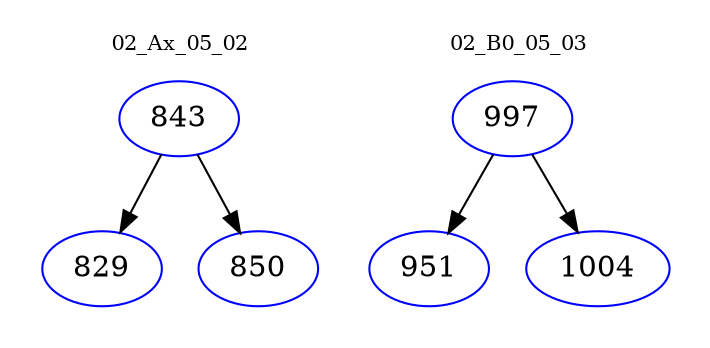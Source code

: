 digraph{
subgraph cluster_0 {
color = white
label = "02_Ax_05_02";
fontsize=10;
T0_843 [label="843", color="blue"]
T0_843 -> T0_829 [color="black"]
T0_829 [label="829", color="blue"]
T0_843 -> T0_850 [color="black"]
T0_850 [label="850", color="blue"]
}
subgraph cluster_1 {
color = white
label = "02_B0_05_03";
fontsize=10;
T1_997 [label="997", color="blue"]
T1_997 -> T1_951 [color="black"]
T1_951 [label="951", color="blue"]
T1_997 -> T1_1004 [color="black"]
T1_1004 [label="1004", color="blue"]
}
}
